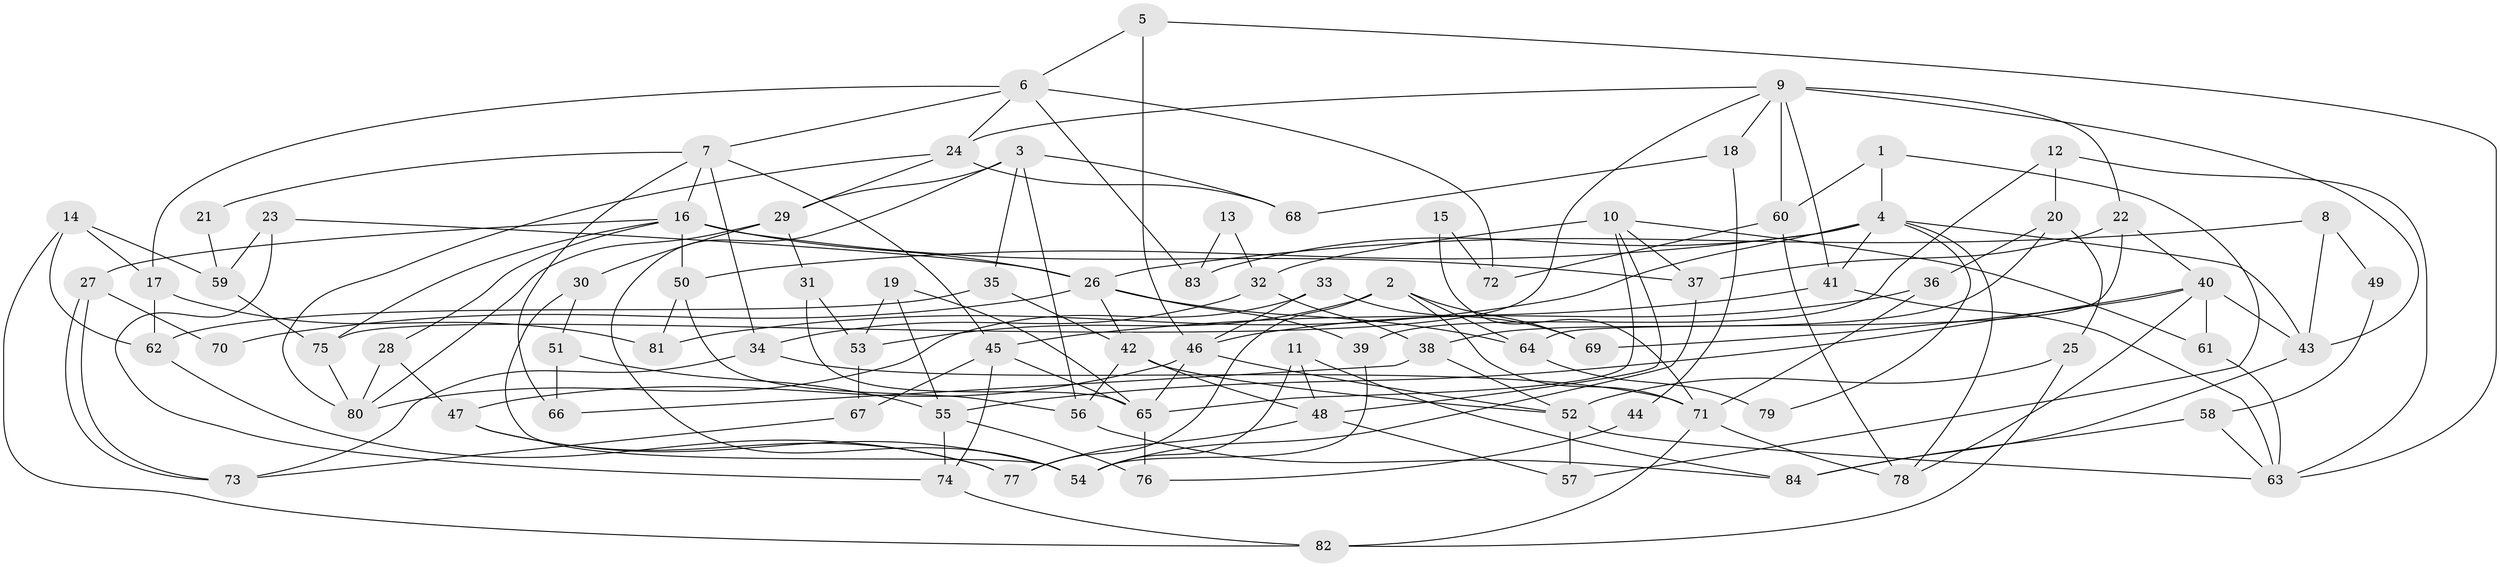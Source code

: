 // coarse degree distribution, {14: 0.02, 6: 0.16, 5: 0.16, 3: 0.22, 12: 0.04, 8: 0.04, 7: 0.02, 2: 0.16, 9: 0.02, 11: 0.02, 4: 0.14}
// Generated by graph-tools (version 1.1) at 2025/18/03/04/25 18:18:36]
// undirected, 84 vertices, 168 edges
graph export_dot {
graph [start="1"]
  node [color=gray90,style=filled];
  1;
  2;
  3;
  4;
  5;
  6;
  7;
  8;
  9;
  10;
  11;
  12;
  13;
  14;
  15;
  16;
  17;
  18;
  19;
  20;
  21;
  22;
  23;
  24;
  25;
  26;
  27;
  28;
  29;
  30;
  31;
  32;
  33;
  34;
  35;
  36;
  37;
  38;
  39;
  40;
  41;
  42;
  43;
  44;
  45;
  46;
  47;
  48;
  49;
  50;
  51;
  52;
  53;
  54;
  55;
  56;
  57;
  58;
  59;
  60;
  61;
  62;
  63;
  64;
  65;
  66;
  67;
  68;
  69;
  70;
  71;
  72;
  73;
  74;
  75;
  76;
  77;
  78;
  79;
  80;
  81;
  82;
  83;
  84;
  1 -- 57;
  1 -- 4;
  1 -- 60;
  2 -- 69;
  2 -- 64;
  2 -- 53;
  2 -- 71;
  2 -- 77;
  3 -- 29;
  3 -- 56;
  3 -- 35;
  3 -- 54;
  3 -- 68;
  4 -- 41;
  4 -- 50;
  4 -- 43;
  4 -- 78;
  4 -- 79;
  4 -- 81;
  4 -- 83;
  5 -- 46;
  5 -- 63;
  5 -- 6;
  6 -- 24;
  6 -- 7;
  6 -- 17;
  6 -- 72;
  6 -- 83;
  7 -- 34;
  7 -- 16;
  7 -- 21;
  7 -- 45;
  7 -- 66;
  8 -- 43;
  8 -- 26;
  8 -- 49;
  9 -- 43;
  9 -- 75;
  9 -- 18;
  9 -- 22;
  9 -- 24;
  9 -- 41;
  9 -- 60;
  10 -- 48;
  10 -- 37;
  10 -- 32;
  10 -- 61;
  10 -- 65;
  11 -- 54;
  11 -- 48;
  11 -- 84;
  12 -- 39;
  12 -- 20;
  12 -- 63;
  13 -- 32;
  13 -- 83;
  14 -- 62;
  14 -- 82;
  14 -- 17;
  14 -- 59;
  15 -- 72;
  15 -- 71;
  16 -- 50;
  16 -- 26;
  16 -- 27;
  16 -- 28;
  16 -- 37;
  16 -- 75;
  17 -- 62;
  17 -- 81;
  18 -- 68;
  18 -- 44;
  19 -- 55;
  19 -- 65;
  19 -- 53;
  20 -- 25;
  20 -- 36;
  20 -- 38;
  21 -- 59;
  22 -- 40;
  22 -- 37;
  22 -- 64;
  23 -- 26;
  23 -- 59;
  23 -- 74;
  24 -- 29;
  24 -- 68;
  24 -- 80;
  25 -- 82;
  25 -- 52;
  26 -- 42;
  26 -- 39;
  26 -- 64;
  26 -- 70;
  27 -- 73;
  27 -- 73;
  27 -- 70;
  28 -- 47;
  28 -- 80;
  29 -- 31;
  29 -- 80;
  29 -- 30;
  30 -- 54;
  30 -- 51;
  31 -- 53;
  31 -- 65;
  32 -- 34;
  32 -- 38;
  33 -- 80;
  33 -- 46;
  33 -- 69;
  34 -- 71;
  34 -- 73;
  35 -- 62;
  35 -- 42;
  36 -- 71;
  36 -- 46;
  37 -- 54;
  38 -- 52;
  38 -- 66;
  39 -- 54;
  40 -- 55;
  40 -- 78;
  40 -- 43;
  40 -- 61;
  40 -- 69;
  41 -- 63;
  41 -- 45;
  42 -- 52;
  42 -- 48;
  42 -- 56;
  43 -- 84;
  44 -- 76;
  45 -- 65;
  45 -- 67;
  45 -- 74;
  46 -- 65;
  46 -- 52;
  46 -- 47;
  47 -- 54;
  47 -- 77;
  48 -- 77;
  48 -- 57;
  49 -- 58;
  50 -- 81;
  50 -- 56;
  51 -- 66;
  51 -- 55;
  52 -- 63;
  52 -- 57;
  53 -- 67;
  55 -- 74;
  55 -- 76;
  56 -- 84;
  58 -- 63;
  58 -- 84;
  59 -- 75;
  60 -- 72;
  60 -- 78;
  61 -- 63;
  62 -- 77;
  64 -- 79;
  65 -- 76;
  67 -- 73;
  71 -- 78;
  71 -- 82;
  74 -- 82;
  75 -- 80;
}
